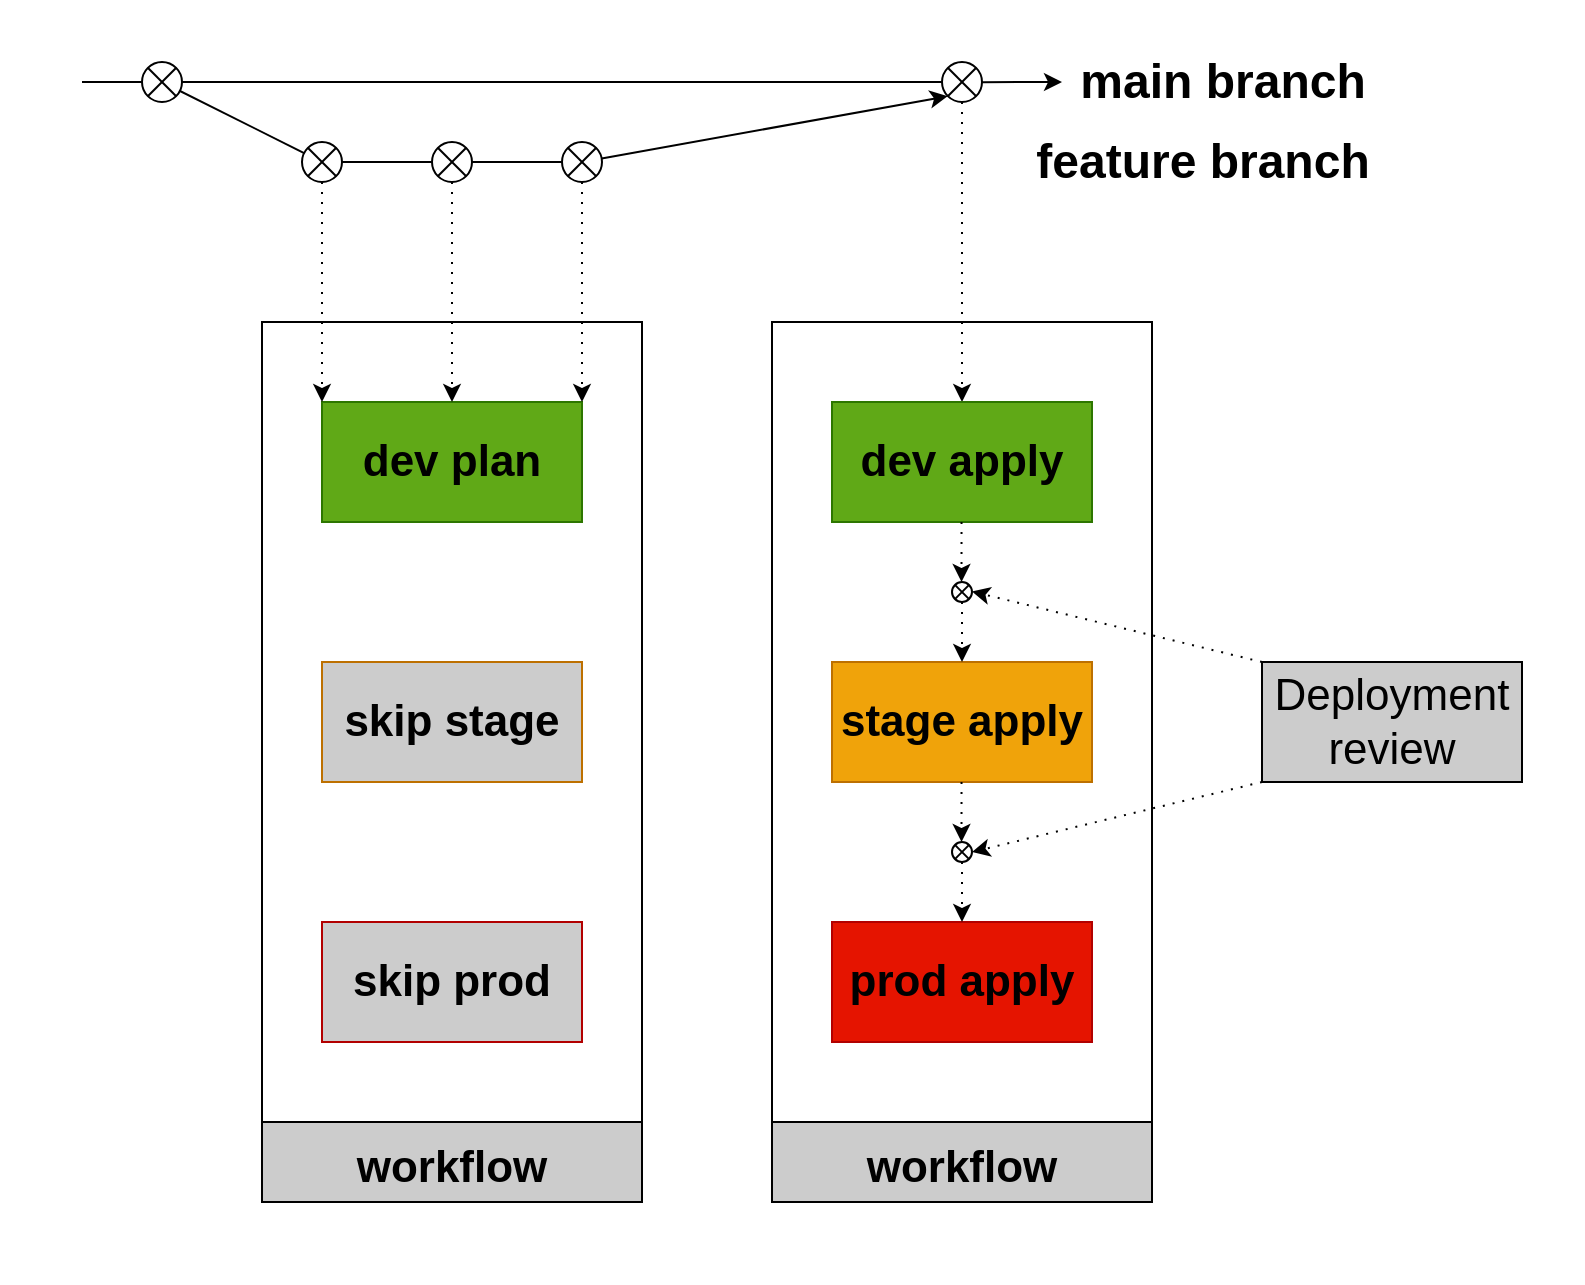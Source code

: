 <mxfile>
    <diagram id="fC-bU6gafC02NOnM5XAX" name="Page-1">
        <mxGraphModel dx="1398" dy="802" grid="1" gridSize="10" guides="1" tooltips="1" connect="1" arrows="1" fold="1" page="1" pageScale="1" pageWidth="850" pageHeight="1100" math="0" shadow="0">
            <root>
                <mxCell id="0"/>
                <mxCell id="1" parent="0"/>
                <mxCell id="36" value="" style="rounded=0;whiteSpace=wrap;html=1;strokeColor=#FFFFFF;fontSize=22;fontColor=#FFFFFF;fillColor=#FFFFFF;" vertex="1" parent="1">
                    <mxGeometry y="40" width="790" height="640" as="geometry"/>
                </mxCell>
                <mxCell id="3" value="" style="endArrow=classic;html=1;startArrow=none;strokeColor=#000000;" edge="1" parent="1" source="11" target="37">
                    <mxGeometry width="50" height="50" relative="1" as="geometry">
                        <mxPoint x="40" y="80" as="sourcePoint"/>
                        <mxPoint x="540" y="80" as="targetPoint"/>
                    </mxGeometry>
                </mxCell>
                <mxCell id="4" value="" style="endArrow=classic;html=1;startArrow=none;entryX=0;entryY=1;entryDx=0;entryDy=0;strokeColor=#000000;" edge="1" parent="1" source="9" target="11">
                    <mxGeometry width="50" height="50" relative="1" as="geometry">
                        <mxPoint x="400" y="120" as="sourcePoint"/>
                        <mxPoint x="480" y="120" as="targetPoint"/>
                    </mxGeometry>
                </mxCell>
                <mxCell id="7" value="" style="endArrow=none;html=1;strokeColor=#000000;" edge="1" parent="1" target="6">
                    <mxGeometry width="50" height="50" relative="1" as="geometry">
                        <mxPoint x="80" y="80" as="sourcePoint"/>
                        <mxPoint x="400" y="120" as="targetPoint"/>
                        <Array as="points"/>
                    </mxGeometry>
                </mxCell>
                <mxCell id="6" value="" style="shape=sumEllipse;perimeter=ellipsePerimeter;whiteSpace=wrap;html=1;backgroundOutline=1;fillColor=#FFFFFF;strokeColor=#000000;" vertex="1" parent="1">
                    <mxGeometry x="150" y="110" width="20" height="20" as="geometry"/>
                </mxCell>
                <mxCell id="8" value="" style="endArrow=none;html=1;startArrow=none;strokeColor=#000000;" edge="1" parent="1" source="6" target="5">
                    <mxGeometry width="50" height="50" relative="1" as="geometry">
                        <mxPoint x="160" y="120" as="sourcePoint"/>
                        <mxPoint x="400" y="120" as="targetPoint"/>
                        <Array as="points"/>
                    </mxGeometry>
                </mxCell>
                <mxCell id="5" value="" style="shape=sumEllipse;perimeter=ellipsePerimeter;whiteSpace=wrap;html=1;backgroundOutline=1;fillColor=#FFFFFF;strokeColor=#000000;" vertex="1" parent="1">
                    <mxGeometry x="215" y="110" width="20" height="20" as="geometry"/>
                </mxCell>
                <mxCell id="12" value="" style="endArrow=none;html=1;strokeColor=#000000;" edge="1" parent="1" target="11">
                    <mxGeometry width="50" height="50" relative="1" as="geometry">
                        <mxPoint x="40" y="80" as="sourcePoint"/>
                        <mxPoint x="640" y="80" as="targetPoint"/>
                    </mxGeometry>
                </mxCell>
                <mxCell id="11" value="" style="shape=sumEllipse;perimeter=ellipsePerimeter;whiteSpace=wrap;html=1;backgroundOutline=1;fillColor=#FFFFFF;strokeColor=#000000;" vertex="1" parent="1">
                    <mxGeometry x="470" y="70" width="20" height="20" as="geometry"/>
                </mxCell>
                <mxCell id="13" value="" style="shape=sumEllipse;perimeter=ellipsePerimeter;whiteSpace=wrap;html=1;backgroundOutline=1;fillColor=#FFFFFF;strokeColor=#000000;" vertex="1" parent="1">
                    <mxGeometry x="70" y="70" width="20" height="20" as="geometry"/>
                </mxCell>
                <mxCell id="14" value="" style="endArrow=classic;html=1;dashed=1;dashPattern=1 4;exitX=0.5;exitY=1;exitDx=0;exitDy=0;entryX=0.5;entryY=0;entryDx=0;entryDy=0;strokeColor=#000000;" edge="1" parent="1" source="11" target="23">
                    <mxGeometry width="50" height="50" relative="1" as="geometry">
                        <mxPoint x="680" y="530" as="sourcePoint"/>
                        <mxPoint x="670" y="150" as="targetPoint"/>
                    </mxGeometry>
                </mxCell>
                <mxCell id="23" value="&lt;font style=&quot;font-size: 22px;&quot;&gt;&lt;b&gt;dev apply&lt;/b&gt;&lt;/font&gt;" style="rounded=0;whiteSpace=wrap;html=1;fillColor=#60a917;fontColor=#000000;strokeColor=#2D7600;" vertex="1" parent="1">
                    <mxGeometry x="415" y="240" width="130" height="60" as="geometry"/>
                </mxCell>
                <mxCell id="24" value="&lt;font style=&quot;font-size: 22px;&quot;&gt;&lt;b&gt;stage apply&lt;/b&gt;&lt;/font&gt;" style="rounded=0;whiteSpace=wrap;html=1;fillColor=#f0a30a;fontColor=#000000;strokeColor=#BD7000;" vertex="1" parent="1">
                    <mxGeometry x="415" y="370" width="130" height="60" as="geometry"/>
                </mxCell>
                <mxCell id="25" value="&lt;font style=&quot;font-size: 22px;&quot;&gt;&lt;b&gt;prod apply&lt;/b&gt;&lt;/font&gt;" style="rounded=0;whiteSpace=wrap;html=1;fillColor=#e51400;fontColor=#000000;strokeColor=#B20000;" vertex="1" parent="1">
                    <mxGeometry x="415" y="500" width="130" height="60" as="geometry"/>
                </mxCell>
                <mxCell id="28" value="workflow" style="swimlane;strokeColor=#000000;fontSize=22;fontColor=#000000;direction=west;startSize=40;fillColor=#CCCCCC;" vertex="1" parent="1">
                    <mxGeometry x="385" y="200" width="190" height="440" as="geometry">
                        <mxRectangle x="410" y="220" width="140" height="40" as="alternateBounds"/>
                    </mxGeometry>
                </mxCell>
                <mxCell id="53" value="" style="endArrow=classic;html=1;dashed=1;dashPattern=1 4;entryX=0.5;entryY=0;entryDx=0;entryDy=0;strokeColor=#000000;exitX=0.5;exitY=1;exitDx=0;exitDy=0;startArrow=none;" edge="1" parent="28">
                    <mxGeometry width="50" height="50" relative="1" as="geometry">
                        <mxPoint x="94.76" y="100" as="sourcePoint"/>
                        <mxPoint x="94.76" y="130" as="targetPoint"/>
                    </mxGeometry>
                </mxCell>
                <mxCell id="55" value="" style="endArrow=classic;html=1;dashed=1;dashPattern=1 4;entryX=0.5;entryY=0;entryDx=0;entryDy=0;strokeColor=#000000;exitX=0.5;exitY=1;exitDx=0;exitDy=0;startArrow=none;" edge="1" parent="28">
                    <mxGeometry width="50" height="50" relative="1" as="geometry">
                        <mxPoint x="94.76" y="230" as="sourcePoint"/>
                        <mxPoint x="94.76" y="260" as="targetPoint"/>
                    </mxGeometry>
                </mxCell>
                <mxCell id="29" value="workflow" style="swimlane;strokeColor=#000000;fontSize=22;fontColor=#000000;direction=west;startSize=40;fillColor=#CCCCCC;" vertex="1" parent="1">
                    <mxGeometry x="130" y="200" width="190" height="440" as="geometry">
                        <mxRectangle x="410" y="220" width="140" height="40" as="alternateBounds"/>
                    </mxGeometry>
                </mxCell>
                <mxCell id="22" value="&lt;font style=&quot;font-size: 22px;&quot;&gt;&lt;b&gt;dev plan&lt;/b&gt;&lt;/font&gt;" style="rounded=0;whiteSpace=wrap;html=1;fillColor=#60a917;fontColor=#000000;strokeColor=#2D7600;" vertex="1" parent="29">
                    <mxGeometry x="30" y="40" width="130" height="60" as="geometry"/>
                </mxCell>
                <mxCell id="30" value="" style="endArrow=classic;html=1;dashed=1;dashPattern=1 4;exitX=0.5;exitY=1;exitDx=0;exitDy=0;entryX=0;entryY=0;entryDx=0;entryDy=0;strokeColor=#000000;" edge="1" parent="1" source="6" target="22">
                    <mxGeometry width="50" height="50" relative="1" as="geometry">
                        <mxPoint x="720" y="160" as="sourcePoint"/>
                        <mxPoint x="720" y="310" as="targetPoint"/>
                    </mxGeometry>
                </mxCell>
                <mxCell id="31" value="" style="endArrow=classic;html=1;dashed=1;dashPattern=1 4;exitX=0.5;exitY=1;exitDx=0;exitDy=0;entryX=0.5;entryY=0;entryDx=0;entryDy=0;strokeColor=#000000;" edge="1" parent="1" source="5" target="22">
                    <mxGeometry width="50" height="50" relative="1" as="geometry">
                        <mxPoint x="170" y="140" as="sourcePoint"/>
                        <mxPoint x="235" y="250" as="targetPoint"/>
                    </mxGeometry>
                </mxCell>
                <mxCell id="34" value="" style="endArrow=none;html=1;startArrow=none;strokeColor=#000000;" edge="1" parent="1" source="5" target="9">
                    <mxGeometry width="50" height="50" relative="1" as="geometry">
                        <mxPoint x="215" y="120" as="sourcePoint"/>
                        <mxPoint x="400" y="120" as="targetPoint"/>
                        <Array as="points"/>
                    </mxGeometry>
                </mxCell>
                <mxCell id="9" value="" style="shape=sumEllipse;perimeter=ellipsePerimeter;whiteSpace=wrap;html=1;backgroundOutline=1;fillColor=#FFFFFF;strokeColor=#000000;" vertex="1" parent="1">
                    <mxGeometry x="280" y="110" width="20" height="20" as="geometry"/>
                </mxCell>
                <mxCell id="35" value="" style="endArrow=classic;html=1;dashed=1;dashPattern=1 4;exitX=0.5;exitY=1;exitDx=0;exitDy=0;entryX=1;entryY=0;entryDx=0;entryDy=0;strokeColor=#000000;" edge="1" parent="1" source="9" target="22">
                    <mxGeometry width="50" height="50" relative="1" as="geometry">
                        <mxPoint x="235" y="140" as="sourcePoint"/>
                        <mxPoint x="235" y="250" as="targetPoint"/>
                    </mxGeometry>
                </mxCell>
                <mxCell id="37" value="&lt;font color=&quot;#000000&quot;&gt;main branch&lt;/font&gt;" style="text;strokeColor=none;fillColor=none;html=1;fontSize=24;fontStyle=1;verticalAlign=middle;align=center;fontColor=#FFFFFF;" vertex="1" parent="1">
                    <mxGeometry x="530" y="60" width="160" height="40" as="geometry"/>
                </mxCell>
                <mxCell id="38" value="&lt;font color=&quot;#000000&quot;&gt;feature branch&lt;/font&gt;" style="text;strokeColor=none;fillColor=none;html=1;fontSize=24;fontStyle=1;verticalAlign=middle;align=center;fontColor=#FFFFFF;" vertex="1" parent="1">
                    <mxGeometry x="520" y="100" width="160" height="40" as="geometry"/>
                </mxCell>
                <mxCell id="39" value="" style="endArrow=classic;html=1;dashed=1;dashPattern=1 4;entryX=0.5;entryY=0;entryDx=0;entryDy=0;strokeColor=#000000;exitX=0.5;exitY=1;exitDx=0;exitDy=0;startArrow=none;" edge="1" parent="1" source="48" target="24">
                    <mxGeometry width="50" height="50" relative="1" as="geometry">
                        <mxPoint x="650" y="260" as="sourcePoint"/>
                        <mxPoint x="650" y="410" as="targetPoint"/>
                    </mxGeometry>
                </mxCell>
                <mxCell id="40" value="" style="endArrow=classic;html=1;dashed=1;dashPattern=1 4;entryX=0.5;entryY=0;entryDx=0;entryDy=0;strokeColor=#000000;exitX=0.5;exitY=1;exitDx=0;exitDy=0;startArrow=none;" edge="1" parent="1" source="50" target="25">
                    <mxGeometry width="50" height="50" relative="1" as="geometry">
                        <mxPoint x="490" y="310" as="sourcePoint"/>
                        <mxPoint x="490" y="350" as="targetPoint"/>
                    </mxGeometry>
                </mxCell>
                <mxCell id="42" value="Deployment&lt;br&gt;review" style="rounded=0;whiteSpace=wrap;html=1;strokeColor=#000000;fontSize=22;fontColor=#000000;fillColor=#CCCCCC;" vertex="1" parent="1">
                    <mxGeometry x="630" y="370" width="130" height="60" as="geometry"/>
                </mxCell>
                <mxCell id="45" value="" style="endArrow=classic;html=1;dashed=1;dashPattern=1 4;exitX=0;exitY=1;exitDx=0;exitDy=0;strokeColor=#000000;entryX=1;entryY=0.5;entryDx=0;entryDy=0;" edge="1" parent="1" source="42" target="50">
                    <mxGeometry width="50" height="50" relative="1" as="geometry">
                        <mxPoint x="760" y="480" as="sourcePoint"/>
                        <mxPoint x="610" y="480" as="targetPoint"/>
                    </mxGeometry>
                </mxCell>
                <mxCell id="48" value="" style="shape=sumEllipse;perimeter=ellipsePerimeter;whiteSpace=wrap;html=1;backgroundOutline=1;fillColor=#FFFFFF;strokeColor=#000000;" vertex="1" parent="1">
                    <mxGeometry x="475" y="330" width="10" height="10" as="geometry"/>
                </mxCell>
                <mxCell id="50" value="" style="shape=sumEllipse;perimeter=ellipsePerimeter;whiteSpace=wrap;html=1;backgroundOutline=1;fillColor=#FFFFFF;strokeColor=#000000;" vertex="1" parent="1">
                    <mxGeometry x="475" y="460" width="10" height="10" as="geometry"/>
                </mxCell>
                <mxCell id="56" value="" style="endArrow=classic;html=1;dashed=1;dashPattern=1 4;exitX=0;exitY=0;exitDx=0;exitDy=0;strokeColor=#000000;" edge="1" parent="1" source="42">
                    <mxGeometry width="50" height="50" relative="1" as="geometry">
                        <mxPoint x="635" y="334.76" as="sourcePoint"/>
                        <mxPoint x="485" y="334.76" as="targetPoint"/>
                    </mxGeometry>
                </mxCell>
                <mxCell id="58" value="&lt;font style=&quot;font-size: 22px;&quot;&gt;&lt;b&gt;skip stage&lt;/b&gt;&lt;/font&gt;" style="rounded=0;whiteSpace=wrap;html=1;fillColor=#CCCCCC;fontColor=#000000;strokeColor=#BD7000;" vertex="1" parent="1">
                    <mxGeometry x="160" y="370" width="130" height="60" as="geometry"/>
                </mxCell>
                <mxCell id="59" value="&lt;font style=&quot;font-size: 22px;&quot;&gt;&lt;b&gt;skip prod&lt;/b&gt;&lt;/font&gt;" style="rounded=0;whiteSpace=wrap;html=1;fillColor=#CCCCCC;fontColor=#000000;strokeColor=#B20000;" vertex="1" parent="1">
                    <mxGeometry x="160" y="500" width="130" height="60" as="geometry"/>
                </mxCell>
            </root>
        </mxGraphModel>
    </diagram>
</mxfile>